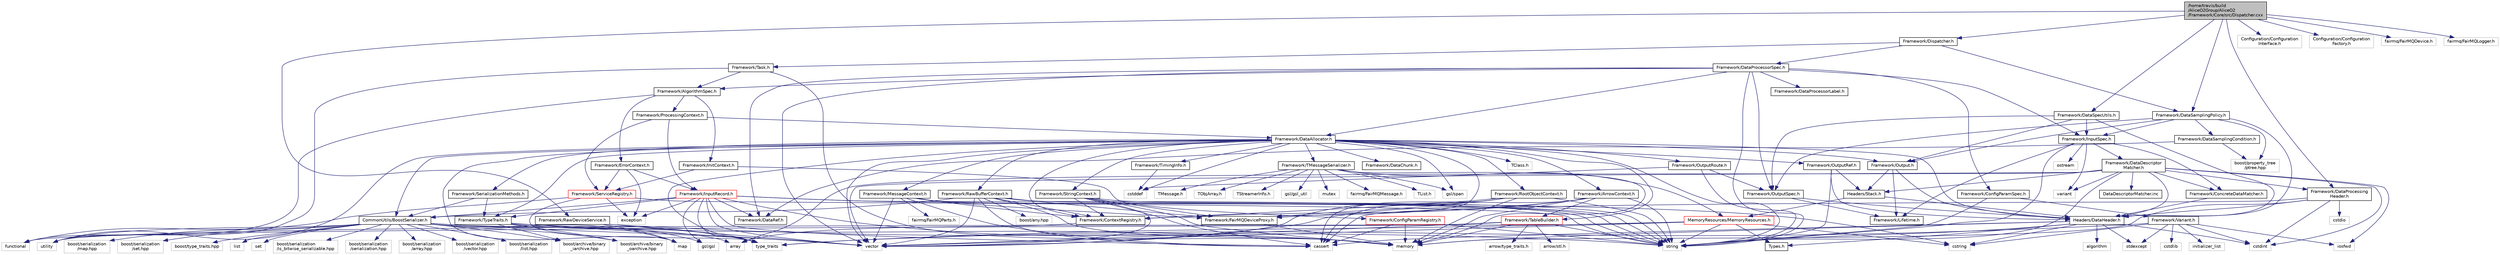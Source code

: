 digraph "/home/travis/build/AliceO2Group/AliceO2/Framework/Core/src/Dispatcher.cxx"
{
 // INTERACTIVE_SVG=YES
  bgcolor="transparent";
  edge [fontname="Helvetica",fontsize="10",labelfontname="Helvetica",labelfontsize="10"];
  node [fontname="Helvetica",fontsize="10",shape=record];
  Node1 [label="/home/travis/build\l/AliceO2Group/AliceO2\l/Framework/Core/src/Dispatcher.cxx",height=0.2,width=0.4,color="black", fillcolor="grey75", style="filled" fontcolor="black"];
  Node1 -> Node2 [color="midnightblue",fontsize="10",style="solid",fontname="Helvetica"];
  Node2 [label="Framework/Dispatcher.h",height=0.2,width=0.4,color="black",URL="$d7/d33/Dispatcher_8h.html",tooltip="Declaration of Dispatcher for O2 Data Sampling. "];
  Node2 -> Node3 [color="midnightblue",fontsize="10",style="solid",fontname="Helvetica"];
  Node3 [label="Framework/DataProcessorSpec.h",height=0.2,width=0.4,color="black",URL="$d0/df4/DataProcessorSpec_8h.html"];
  Node3 -> Node4 [color="midnightblue",fontsize="10",style="solid",fontname="Helvetica"];
  Node4 [label="Framework/AlgorithmSpec.h",height=0.2,width=0.4,color="black",URL="$d0/d14/AlgorithmSpec_8h.html"];
  Node4 -> Node5 [color="midnightblue",fontsize="10",style="solid",fontname="Helvetica"];
  Node5 [label="Framework/ProcessingContext.h",height=0.2,width=0.4,color="black",URL="$de/d6a/ProcessingContext_8h.html"];
  Node5 -> Node6 [color="midnightblue",fontsize="10",style="solid",fontname="Helvetica"];
  Node6 [label="Framework/InputRecord.h",height=0.2,width=0.4,color="red",URL="$d6/d5c/InputRecord_8h.html"];
  Node6 -> Node7 [color="midnightblue",fontsize="10",style="solid",fontname="Helvetica"];
  Node7 [label="Framework/DataRef.h",height=0.2,width=0.4,color="black",URL="$d5/dfb/DataRef_8h.html"];
  Node6 -> Node8 [color="midnightblue",fontsize="10",style="solid",fontname="Helvetica"];
  Node8 [label="Framework/TypeTraits.h",height=0.2,width=0.4,color="black",URL="$d0/d95/TypeTraits_8h.html"];
  Node8 -> Node9 [color="midnightblue",fontsize="10",style="solid",fontname="Helvetica"];
  Node9 [label="type_traits",height=0.2,width=0.4,color="grey75"];
  Node8 -> Node10 [color="midnightblue",fontsize="10",style="solid",fontname="Helvetica"];
  Node10 [label="vector",height=0.2,width=0.4,color="grey75"];
  Node8 -> Node11 [color="midnightblue",fontsize="10",style="solid",fontname="Helvetica"];
  Node11 [label="memory",height=0.2,width=0.4,color="grey75"];
  Node8 -> Node12 [color="midnightblue",fontsize="10",style="solid",fontname="Helvetica"];
  Node12 [label="boost/archive/binary\l_iarchive.hpp",height=0.2,width=0.4,color="grey75"];
  Node8 -> Node13 [color="midnightblue",fontsize="10",style="solid",fontname="Helvetica"];
  Node13 [label="boost/archive/binary\l_oarchive.hpp",height=0.2,width=0.4,color="grey75"];
  Node8 -> Node14 [color="midnightblue",fontsize="10",style="solid",fontname="Helvetica"];
  Node14 [label="gsl/gsl",height=0.2,width=0.4,color="grey75"];
  Node6 -> Node15 [color="midnightblue",fontsize="10",style="solid",fontname="Helvetica"];
  Node15 [label="CommonUtils/BoostSerializer.h",height=0.2,width=0.4,color="black",URL="$d7/d91/BoostSerializer_8h.html",tooltip="Templatised boost serializer/deserializer for containers and base types. "];
  Node15 -> Node16 [color="midnightblue",fontsize="10",style="solid",fontname="Helvetica"];
  Node16 [label="utility",height=0.2,width=0.4,color="grey75"];
  Node15 -> Node9 [color="midnightblue",fontsize="10",style="solid",fontname="Helvetica"];
  Node15 -> Node17 [color="midnightblue",fontsize="10",style="solid",fontname="Helvetica"];
  Node17 [label="array",height=0.2,width=0.4,color="grey75"];
  Node15 -> Node10 [color="midnightblue",fontsize="10",style="solid",fontname="Helvetica"];
  Node15 -> Node18 [color="midnightblue",fontsize="10",style="solid",fontname="Helvetica"];
  Node18 [label="list",height=0.2,width=0.4,color="grey75"];
  Node15 -> Node19 [color="midnightblue",fontsize="10",style="solid",fontname="Helvetica"];
  Node19 [label="map",height=0.2,width=0.4,color="grey75"];
  Node15 -> Node20 [color="midnightblue",fontsize="10",style="solid",fontname="Helvetica"];
  Node20 [label="set",height=0.2,width=0.4,color="grey75"];
  Node15 -> Node12 [color="midnightblue",fontsize="10",style="solid",fontname="Helvetica"];
  Node15 -> Node13 [color="midnightblue",fontsize="10",style="solid",fontname="Helvetica"];
  Node15 -> Node21 [color="midnightblue",fontsize="10",style="solid",fontname="Helvetica"];
  Node21 [label="boost/serialization\l/is_bitwise_serializable.hpp",height=0.2,width=0.4,color="grey75"];
  Node15 -> Node22 [color="midnightblue",fontsize="10",style="solid",fontname="Helvetica"];
  Node22 [label="boost/serialization\l/serialization.hpp",height=0.2,width=0.4,color="grey75"];
  Node15 -> Node23 [color="midnightblue",fontsize="10",style="solid",fontname="Helvetica"];
  Node23 [label="boost/serialization\l/array.hpp",height=0.2,width=0.4,color="grey75"];
  Node15 -> Node24 [color="midnightblue",fontsize="10",style="solid",fontname="Helvetica"];
  Node24 [label="boost/serialization\l/vector.hpp",height=0.2,width=0.4,color="grey75"];
  Node15 -> Node25 [color="midnightblue",fontsize="10",style="solid",fontname="Helvetica"];
  Node25 [label="boost/serialization\l/list.hpp",height=0.2,width=0.4,color="grey75"];
  Node15 -> Node26 [color="midnightblue",fontsize="10",style="solid",fontname="Helvetica"];
  Node26 [label="boost/serialization\l/map.hpp",height=0.2,width=0.4,color="grey75"];
  Node15 -> Node27 [color="midnightblue",fontsize="10",style="solid",fontname="Helvetica"];
  Node27 [label="boost/serialization\l/set.hpp",height=0.2,width=0.4,color="grey75"];
  Node15 -> Node28 [color="midnightblue",fontsize="10",style="solid",fontname="Helvetica"];
  Node28 [label="boost/type_traits.hpp",height=0.2,width=0.4,color="grey75"];
  Node6 -> Node14 [color="midnightblue",fontsize="10",style="solid",fontname="Helvetica"];
  Node6 -> Node29 [color="midnightblue",fontsize="10",style="solid",fontname="Helvetica"];
  Node29 [label="string",height=0.2,width=0.4,color="grey75"];
  Node6 -> Node10 [color="midnightblue",fontsize="10",style="solid",fontname="Helvetica"];
  Node6 -> Node30 [color="midnightblue",fontsize="10",style="solid",fontname="Helvetica"];
  Node30 [label="cstring",height=0.2,width=0.4,color="grey75"];
  Node6 -> Node31 [color="midnightblue",fontsize="10",style="solid",fontname="Helvetica"];
  Node31 [label="cassert",height=0.2,width=0.4,color="grey75"];
  Node6 -> Node32 [color="midnightblue",fontsize="10",style="solid",fontname="Helvetica"];
  Node32 [label="exception",height=0.2,width=0.4,color="grey75"];
  Node6 -> Node11 [color="midnightblue",fontsize="10",style="solid",fontname="Helvetica"];
  Node6 -> Node9 [color="midnightblue",fontsize="10",style="solid",fontname="Helvetica"];
  Node5 -> Node33 [color="midnightblue",fontsize="10",style="solid",fontname="Helvetica"];
  Node33 [label="Framework/ServiceRegistry.h",height=0.2,width=0.4,color="red",URL="$d8/d17/ServiceRegistry_8h.html"];
  Node33 -> Node32 [color="midnightblue",fontsize="10",style="solid",fontname="Helvetica"];
  Node33 -> Node34 [color="midnightblue",fontsize="10",style="solid",fontname="Helvetica"];
  Node34 [label="functional",height=0.2,width=0.4,color="grey75"];
  Node33 -> Node29 [color="midnightblue",fontsize="10",style="solid",fontname="Helvetica"];
  Node33 -> Node9 [color="midnightblue",fontsize="10",style="solid",fontname="Helvetica"];
  Node5 -> Node35 [color="midnightblue",fontsize="10",style="solid",fontname="Helvetica"];
  Node35 [label="Framework/DataAllocator.h",height=0.2,width=0.4,color="black",URL="$d1/d28/DataAllocator_8h.html"];
  Node35 -> Node36 [color="midnightblue",fontsize="10",style="solid",fontname="Helvetica"];
  Node36 [label="Framework/ContextRegistry.h",height=0.2,width=0.4,color="black",URL="$df/d2f/ContextRegistry_8h.html"];
  Node36 -> Node17 [color="midnightblue",fontsize="10",style="solid",fontname="Helvetica"];
  Node35 -> Node37 [color="midnightblue",fontsize="10",style="solid",fontname="Helvetica"];
  Node37 [label="Framework/MessageContext.h",height=0.2,width=0.4,color="black",URL="$dc/dc4/MessageContext_8h.html"];
  Node37 -> Node36 [color="midnightblue",fontsize="10",style="solid",fontname="Helvetica"];
  Node37 -> Node38 [color="midnightblue",fontsize="10",style="solid",fontname="Helvetica"];
  Node38 [label="Framework/FairMQDeviceProxy.h",height=0.2,width=0.4,color="black",URL="$d8/d71/FairMQDeviceProxy_8h.html"];
  Node38 -> Node11 [color="midnightblue",fontsize="10",style="solid",fontname="Helvetica"];
  Node37 -> Node39 [color="midnightblue",fontsize="10",style="solid",fontname="Helvetica"];
  Node39 [label="fairmq/FairMQParts.h",height=0.2,width=0.4,color="grey75"];
  Node37 -> Node10 [color="midnightblue",fontsize="10",style="solid",fontname="Helvetica"];
  Node37 -> Node31 [color="midnightblue",fontsize="10",style="solid",fontname="Helvetica"];
  Node37 -> Node29 [color="midnightblue",fontsize="10",style="solid",fontname="Helvetica"];
  Node35 -> Node40 [color="midnightblue",fontsize="10",style="solid",fontname="Helvetica"];
  Node40 [label="Framework/RootObjectContext.h",height=0.2,width=0.4,color="black",URL="$d2/d80/RootObjectContext_8h.html"];
  Node40 -> Node36 [color="midnightblue",fontsize="10",style="solid",fontname="Helvetica"];
  Node40 -> Node38 [color="midnightblue",fontsize="10",style="solid",fontname="Helvetica"];
  Node40 -> Node10 [color="midnightblue",fontsize="10",style="solid",fontname="Helvetica"];
  Node40 -> Node31 [color="midnightblue",fontsize="10",style="solid",fontname="Helvetica"];
  Node40 -> Node29 [color="midnightblue",fontsize="10",style="solid",fontname="Helvetica"];
  Node40 -> Node11 [color="midnightblue",fontsize="10",style="solid",fontname="Helvetica"];
  Node35 -> Node41 [color="midnightblue",fontsize="10",style="solid",fontname="Helvetica"];
  Node41 [label="Framework/StringContext.h",height=0.2,width=0.4,color="black",URL="$dd/df6/StringContext_8h.html"];
  Node41 -> Node36 [color="midnightblue",fontsize="10",style="solid",fontname="Helvetica"];
  Node41 -> Node38 [color="midnightblue",fontsize="10",style="solid",fontname="Helvetica"];
  Node41 -> Node10 [color="midnightblue",fontsize="10",style="solid",fontname="Helvetica"];
  Node41 -> Node31 [color="midnightblue",fontsize="10",style="solid",fontname="Helvetica"];
  Node41 -> Node29 [color="midnightblue",fontsize="10",style="solid",fontname="Helvetica"];
  Node41 -> Node11 [color="midnightblue",fontsize="10",style="solid",fontname="Helvetica"];
  Node35 -> Node42 [color="midnightblue",fontsize="10",style="solid",fontname="Helvetica"];
  Node42 [label="Framework/ArrowContext.h",height=0.2,width=0.4,color="black",URL="$d8/da2/ArrowContext_8h.html"];
  Node42 -> Node36 [color="midnightblue",fontsize="10",style="solid",fontname="Helvetica"];
  Node42 -> Node38 [color="midnightblue",fontsize="10",style="solid",fontname="Helvetica"];
  Node42 -> Node43 [color="midnightblue",fontsize="10",style="solid",fontname="Helvetica"];
  Node43 [label="Framework/TableBuilder.h",height=0.2,width=0.4,color="red",URL="$d5/d98/TableBuilder_8h.html"];
  Node43 -> Node44 [color="midnightblue",fontsize="10",style="solid",fontname="Helvetica"];
  Node44 [label="arrow/stl.h",height=0.2,width=0.4,color="grey75"];
  Node43 -> Node45 [color="midnightblue",fontsize="10",style="solid",fontname="Helvetica"];
  Node45 [label="arrow/type_traits.h",height=0.2,width=0.4,color="grey75"];
  Node43 -> Node34 [color="midnightblue",fontsize="10",style="solid",fontname="Helvetica"];
  Node43 -> Node10 [color="midnightblue",fontsize="10",style="solid",fontname="Helvetica"];
  Node43 -> Node29 [color="midnightblue",fontsize="10",style="solid",fontname="Helvetica"];
  Node43 -> Node11 [color="midnightblue",fontsize="10",style="solid",fontname="Helvetica"];
  Node42 -> Node10 [color="midnightblue",fontsize="10",style="solid",fontname="Helvetica"];
  Node42 -> Node31 [color="midnightblue",fontsize="10",style="solid",fontname="Helvetica"];
  Node42 -> Node29 [color="midnightblue",fontsize="10",style="solid",fontname="Helvetica"];
  Node42 -> Node11 [color="midnightblue",fontsize="10",style="solid",fontname="Helvetica"];
  Node35 -> Node46 [color="midnightblue",fontsize="10",style="solid",fontname="Helvetica"];
  Node46 [label="Framework/RawBufferContext.h",height=0.2,width=0.4,color="black",URL="$d8/d25/RawBufferContext_8h.html",tooltip=" "];
  Node46 -> Node36 [color="midnightblue",fontsize="10",style="solid",fontname="Helvetica"];
  Node46 -> Node38 [color="midnightblue",fontsize="10",style="solid",fontname="Helvetica"];
  Node46 -> Node15 [color="midnightblue",fontsize="10",style="solid",fontname="Helvetica"];
  Node46 -> Node10 [color="midnightblue",fontsize="10",style="solid",fontname="Helvetica"];
  Node46 -> Node31 [color="midnightblue",fontsize="10",style="solid",fontname="Helvetica"];
  Node46 -> Node29 [color="midnightblue",fontsize="10",style="solid",fontname="Helvetica"];
  Node46 -> Node11 [color="midnightblue",fontsize="10",style="solid",fontname="Helvetica"];
  Node46 -> Node47 [color="midnightblue",fontsize="10",style="solid",fontname="Helvetica"];
  Node47 [label="boost/any.hpp",height=0.2,width=0.4,color="grey75"];
  Node35 -> Node15 [color="midnightblue",fontsize="10",style="solid",fontname="Helvetica"];
  Node35 -> Node48 [color="midnightblue",fontsize="10",style="solid",fontname="Helvetica"];
  Node48 [label="Framework/Output.h",height=0.2,width=0.4,color="black",URL="$d3/ddf/Output_8h.html"];
  Node48 -> Node49 [color="midnightblue",fontsize="10",style="solid",fontname="Helvetica"];
  Node49 [label="Headers/DataHeader.h",height=0.2,width=0.4,color="black",URL="$dc/dcd/DataHeader_8h.html"];
  Node49 -> Node50 [color="midnightblue",fontsize="10",style="solid",fontname="Helvetica"];
  Node50 [label="cstdint",height=0.2,width=0.4,color="grey75"];
  Node49 -> Node11 [color="midnightblue",fontsize="10",style="solid",fontname="Helvetica"];
  Node49 -> Node31 [color="midnightblue",fontsize="10",style="solid",fontname="Helvetica"];
  Node49 -> Node30 [color="midnightblue",fontsize="10",style="solid",fontname="Helvetica"];
  Node49 -> Node51 [color="midnightblue",fontsize="10",style="solid",fontname="Helvetica"];
  Node51 [label="algorithm",height=0.2,width=0.4,color="grey75"];
  Node49 -> Node52 [color="midnightblue",fontsize="10",style="solid",fontname="Helvetica"];
  Node52 [label="stdexcept",height=0.2,width=0.4,color="grey75"];
  Node49 -> Node29 [color="midnightblue",fontsize="10",style="solid",fontname="Helvetica"];
  Node49 -> Node53 [color="midnightblue",fontsize="10",style="solid",fontname="Helvetica"];
  Node53 [label="Types.h",height=0.2,width=0.4,color="black",URL="$d7/df8/Types_8h.html"];
  Node48 -> Node54 [color="midnightblue",fontsize="10",style="solid",fontname="Helvetica"];
  Node54 [label="Framework/Lifetime.h",height=0.2,width=0.4,color="black",URL="$dc/dca/Lifetime_8h.html"];
  Node48 -> Node55 [color="midnightblue",fontsize="10",style="solid",fontname="Helvetica"];
  Node55 [label="Headers/Stack.h",height=0.2,width=0.4,color="black",URL="$d4/d00/Headers_2include_2Headers_2Stack_8h.html"];
  Node55 -> Node56 [color="midnightblue",fontsize="10",style="solid",fontname="Helvetica"];
  Node56 [label="MemoryResources/MemoryResources.h",height=0.2,width=0.4,color="red",URL="$dc/d03/MemoryResources_8h.html"];
  Node56 -> Node30 [color="midnightblue",fontsize="10",style="solid",fontname="Helvetica"];
  Node56 -> Node29 [color="midnightblue",fontsize="10",style="solid",fontname="Helvetica"];
  Node56 -> Node9 [color="midnightblue",fontsize="10",style="solid",fontname="Helvetica"];
  Node56 -> Node16 [color="midnightblue",fontsize="10",style="solid",fontname="Helvetica"];
  Node56 -> Node10 [color="midnightblue",fontsize="10",style="solid",fontname="Helvetica"];
  Node56 -> Node53 [color="midnightblue",fontsize="10",style="solid",fontname="Helvetica"];
  Node55 -> Node49 [color="midnightblue",fontsize="10",style="solid",fontname="Helvetica"];
  Node35 -> Node57 [color="midnightblue",fontsize="10",style="solid",fontname="Helvetica"];
  Node57 [label="Framework/OutputRef.h",height=0.2,width=0.4,color="black",URL="$d6/d5a/OutputRef_8h.html"];
  Node57 -> Node49 [color="midnightblue",fontsize="10",style="solid",fontname="Helvetica"];
  Node57 -> Node55 [color="midnightblue",fontsize="10",style="solid",fontname="Helvetica"];
  Node57 -> Node29 [color="midnightblue",fontsize="10",style="solid",fontname="Helvetica"];
  Node35 -> Node58 [color="midnightblue",fontsize="10",style="solid",fontname="Helvetica"];
  Node58 [label="Framework/OutputRoute.h",height=0.2,width=0.4,color="black",URL="$d6/df4/OutputRoute_8h.html"];
  Node58 -> Node59 [color="midnightblue",fontsize="10",style="solid",fontname="Helvetica"];
  Node59 [label="Framework/OutputSpec.h",height=0.2,width=0.4,color="black",URL="$db/d2d/OutputSpec_8h.html"];
  Node59 -> Node49 [color="midnightblue",fontsize="10",style="solid",fontname="Helvetica"];
  Node59 -> Node54 [color="midnightblue",fontsize="10",style="solid",fontname="Helvetica"];
  Node58 -> Node60 [color="midnightblue",fontsize="10",style="solid",fontname="Helvetica"];
  Node60 [label="cstddef",height=0.2,width=0.4,color="grey75"];
  Node58 -> Node29 [color="midnightblue",fontsize="10",style="solid",fontname="Helvetica"];
  Node35 -> Node61 [color="midnightblue",fontsize="10",style="solid",fontname="Helvetica"];
  Node61 [label="Framework/DataChunk.h",height=0.2,width=0.4,color="black",URL="$d7/d31/DataChunk_8h.html"];
  Node35 -> Node38 [color="midnightblue",fontsize="10",style="solid",fontname="Helvetica"];
  Node35 -> Node62 [color="midnightblue",fontsize="10",style="solid",fontname="Helvetica"];
  Node62 [label="Framework/TimingInfo.h",height=0.2,width=0.4,color="black",URL="$da/d2b/TimingInfo_8h.html"];
  Node62 -> Node60 [color="midnightblue",fontsize="10",style="solid",fontname="Helvetica"];
  Node35 -> Node63 [color="midnightblue",fontsize="10",style="solid",fontname="Helvetica"];
  Node63 [label="Framework/TMessageSerializer.h",height=0.2,width=0.4,color="black",URL="$d8/d3c/TMessageSerializer_8h.html"];
  Node63 -> Node64 [color="midnightblue",fontsize="10",style="solid",fontname="Helvetica"];
  Node64 [label="fairmq/FairMQMessage.h",height=0.2,width=0.4,color="grey75"];
  Node63 -> Node65 [color="midnightblue",fontsize="10",style="solid",fontname="Helvetica"];
  Node65 [label="TList.h",height=0.2,width=0.4,color="grey75"];
  Node63 -> Node66 [color="midnightblue",fontsize="10",style="solid",fontname="Helvetica"];
  Node66 [label="TMessage.h",height=0.2,width=0.4,color="grey75"];
  Node63 -> Node67 [color="midnightblue",fontsize="10",style="solid",fontname="Helvetica"];
  Node67 [label="TObjArray.h",height=0.2,width=0.4,color="grey75"];
  Node63 -> Node68 [color="midnightblue",fontsize="10",style="solid",fontname="Helvetica"];
  Node68 [label="TStreamerInfo.h",height=0.2,width=0.4,color="grey75"];
  Node63 -> Node69 [color="midnightblue",fontsize="10",style="solid",fontname="Helvetica"];
  Node69 [label="gsl/gsl_util",height=0.2,width=0.4,color="grey75"];
  Node63 -> Node70 [color="midnightblue",fontsize="10",style="solid",fontname="Helvetica"];
  Node70 [label="gsl/span",height=0.2,width=0.4,color="grey75"];
  Node63 -> Node11 [color="midnightblue",fontsize="10",style="solid",fontname="Helvetica"];
  Node63 -> Node71 [color="midnightblue",fontsize="10",style="solid",fontname="Helvetica"];
  Node71 [label="mutex",height=0.2,width=0.4,color="grey75"];
  Node63 -> Node56 [color="midnightblue",fontsize="10",style="solid",fontname="Helvetica"];
  Node35 -> Node8 [color="midnightblue",fontsize="10",style="solid",fontname="Helvetica"];
  Node35 -> Node72 [color="midnightblue",fontsize="10",style="solid",fontname="Helvetica"];
  Node72 [label="Framework/SerializationMethods.h",height=0.2,width=0.4,color="black",URL="$d1/d53/SerializationMethods_8h.html",tooltip="Type wrappers for enfording a specific serialization method. "];
  Node72 -> Node8 [color="midnightblue",fontsize="10",style="solid",fontname="Helvetica"];
  Node72 -> Node15 [color="midnightblue",fontsize="10",style="solid",fontname="Helvetica"];
  Node35 -> Node43 [color="midnightblue",fontsize="10",style="solid",fontname="Helvetica"];
  Node35 -> Node49 [color="midnightblue",fontsize="10",style="solid",fontname="Helvetica"];
  Node35 -> Node73 [color="midnightblue",fontsize="10",style="solid",fontname="Helvetica"];
  Node73 [label="TClass.h",height=0.2,width=0.4,color="grey75"];
  Node35 -> Node70 [color="midnightblue",fontsize="10",style="solid",fontname="Helvetica"];
  Node35 -> Node10 [color="midnightblue",fontsize="10",style="solid",fontname="Helvetica"];
  Node35 -> Node19 [color="midnightblue",fontsize="10",style="solid",fontname="Helvetica"];
  Node35 -> Node29 [color="midnightblue",fontsize="10",style="solid",fontname="Helvetica"];
  Node35 -> Node16 [color="midnightblue",fontsize="10",style="solid",fontname="Helvetica"];
  Node35 -> Node9 [color="midnightblue",fontsize="10",style="solid",fontname="Helvetica"];
  Node35 -> Node60 [color="midnightblue",fontsize="10",style="solid",fontname="Helvetica"];
  Node4 -> Node74 [color="midnightblue",fontsize="10",style="solid",fontname="Helvetica"];
  Node74 [label="Framework/ErrorContext.h",height=0.2,width=0.4,color="black",URL="$d7/dad/ErrorContext_8h.html"];
  Node74 -> Node6 [color="midnightblue",fontsize="10",style="solid",fontname="Helvetica"];
  Node74 -> Node33 [color="midnightblue",fontsize="10",style="solid",fontname="Helvetica"];
  Node74 -> Node32 [color="midnightblue",fontsize="10",style="solid",fontname="Helvetica"];
  Node4 -> Node75 [color="midnightblue",fontsize="10",style="solid",fontname="Helvetica"];
  Node75 [label="Framework/InitContext.h",height=0.2,width=0.4,color="black",URL="$d4/d2b/InitContext_8h.html"];
  Node75 -> Node76 [color="midnightblue",fontsize="10",style="solid",fontname="Helvetica"];
  Node76 [label="Framework/ConfigParamRegistry.h",height=0.2,width=0.4,color="red",URL="$de/dc6/ConfigParamRegistry_8h.html"];
  Node76 -> Node11 [color="midnightblue",fontsize="10",style="solid",fontname="Helvetica"];
  Node76 -> Node29 [color="midnightblue",fontsize="10",style="solid",fontname="Helvetica"];
  Node76 -> Node31 [color="midnightblue",fontsize="10",style="solid",fontname="Helvetica"];
  Node75 -> Node33 [color="midnightblue",fontsize="10",style="solid",fontname="Helvetica"];
  Node4 -> Node34 [color="midnightblue",fontsize="10",style="solid",fontname="Helvetica"];
  Node3 -> Node77 [color="midnightblue",fontsize="10",style="solid",fontname="Helvetica"];
  Node77 [label="Framework/ConfigParamSpec.h",height=0.2,width=0.4,color="black",URL="$d0/d1c/ConfigParamSpec_8h.html"];
  Node77 -> Node78 [color="midnightblue",fontsize="10",style="solid",fontname="Helvetica"];
  Node78 [label="Framework/Variant.h",height=0.2,width=0.4,color="black",URL="$de/d56/Variant_8h.html"];
  Node78 -> Node9 [color="midnightblue",fontsize="10",style="solid",fontname="Helvetica"];
  Node78 -> Node30 [color="midnightblue",fontsize="10",style="solid",fontname="Helvetica"];
  Node78 -> Node50 [color="midnightblue",fontsize="10",style="solid",fontname="Helvetica"];
  Node78 -> Node79 [color="midnightblue",fontsize="10",style="solid",fontname="Helvetica"];
  Node79 [label="cstdlib",height=0.2,width=0.4,color="grey75"];
  Node78 -> Node52 [color="midnightblue",fontsize="10",style="solid",fontname="Helvetica"];
  Node78 -> Node80 [color="midnightblue",fontsize="10",style="solid",fontname="Helvetica"];
  Node80 [label="iosfwd",height=0.2,width=0.4,color="grey75"];
  Node78 -> Node81 [color="midnightblue",fontsize="10",style="solid",fontname="Helvetica"];
  Node81 [label="initializer_list",height=0.2,width=0.4,color="grey75"];
  Node77 -> Node29 [color="midnightblue",fontsize="10",style="solid",fontname="Helvetica"];
  Node3 -> Node35 [color="midnightblue",fontsize="10",style="solid",fontname="Helvetica"];
  Node3 -> Node82 [color="midnightblue",fontsize="10",style="solid",fontname="Helvetica"];
  Node82 [label="Framework/DataProcessorLabel.h",height=0.2,width=0.4,color="black",URL="$d1/df2/DataProcessorLabel_8h.html"];
  Node3 -> Node7 [color="midnightblue",fontsize="10",style="solid",fontname="Helvetica"];
  Node3 -> Node83 [color="midnightblue",fontsize="10",style="solid",fontname="Helvetica"];
  Node83 [label="Framework/InputSpec.h",height=0.2,width=0.4,color="black",URL="$d5/d3f/InputSpec_8h.html"];
  Node83 -> Node54 [color="midnightblue",fontsize="10",style="solid",fontname="Helvetica"];
  Node83 -> Node84 [color="midnightblue",fontsize="10",style="solid",fontname="Helvetica"];
  Node84 [label="Framework/ConcreteDataMatcher.h",height=0.2,width=0.4,color="black",URL="$d0/d1b/ConcreteDataMatcher_8h.html"];
  Node84 -> Node49 [color="midnightblue",fontsize="10",style="solid",fontname="Helvetica"];
  Node83 -> Node85 [color="midnightblue",fontsize="10",style="solid",fontname="Helvetica"];
  Node85 [label="Framework/DataDescriptor\lMatcher.h",height=0.2,width=0.4,color="black",URL="$d3/da3/DataDescriptorMatcher_8h.html"];
  Node85 -> Node84 [color="midnightblue",fontsize="10",style="solid",fontname="Helvetica"];
  Node85 -> Node86 [color="midnightblue",fontsize="10",style="solid",fontname="Helvetica"];
  Node86 [label="Framework/DataProcessing\lHeader.h",height=0.2,width=0.4,color="black",URL="$d6/dc9/DataProcessingHeader_8h.html"];
  Node86 -> Node49 [color="midnightblue",fontsize="10",style="solid",fontname="Helvetica"];
  Node86 -> Node50 [color="midnightblue",fontsize="10",style="solid",fontname="Helvetica"];
  Node86 -> Node87 [color="midnightblue",fontsize="10",style="solid",fontname="Helvetica"];
  Node87 [label="cstdio",height=0.2,width=0.4,color="grey75"];
  Node86 -> Node11 [color="midnightblue",fontsize="10",style="solid",fontname="Helvetica"];
  Node86 -> Node31 [color="midnightblue",fontsize="10",style="solid",fontname="Helvetica"];
  Node85 -> Node49 [color="midnightblue",fontsize="10",style="solid",fontname="Helvetica"];
  Node85 -> Node55 [color="midnightblue",fontsize="10",style="solid",fontname="Helvetica"];
  Node85 -> Node17 [color="midnightblue",fontsize="10",style="solid",fontname="Helvetica"];
  Node85 -> Node50 [color="midnightblue",fontsize="10",style="solid",fontname="Helvetica"];
  Node85 -> Node80 [color="midnightblue",fontsize="10",style="solid",fontname="Helvetica"];
  Node85 -> Node29 [color="midnightblue",fontsize="10",style="solid",fontname="Helvetica"];
  Node85 -> Node88 [color="midnightblue",fontsize="10",style="solid",fontname="Helvetica"];
  Node88 [label="variant",height=0.2,width=0.4,color="grey75"];
  Node85 -> Node10 [color="midnightblue",fontsize="10",style="solid",fontname="Helvetica"];
  Node85 -> Node89 [color="midnightblue",fontsize="10",style="solid",fontname="Helvetica"];
  Node89 [label="DataDescriptorMatcher.inc",height=0.2,width=0.4,color="black",URL="$d4/de7/DataDescriptorMatcher_8inc.html"];
  Node83 -> Node29 [color="midnightblue",fontsize="10",style="solid",fontname="Helvetica"];
  Node83 -> Node90 [color="midnightblue",fontsize="10",style="solid",fontname="Helvetica"];
  Node90 [label="ostream",height=0.2,width=0.4,color="grey75"];
  Node83 -> Node88 [color="midnightblue",fontsize="10",style="solid",fontname="Helvetica"];
  Node3 -> Node59 [color="midnightblue",fontsize="10",style="solid",fontname="Helvetica"];
  Node3 -> Node29 [color="midnightblue",fontsize="10",style="solid",fontname="Helvetica"];
  Node3 -> Node10 [color="midnightblue",fontsize="10",style="solid",fontname="Helvetica"];
  Node2 -> Node91 [color="midnightblue",fontsize="10",style="solid",fontname="Helvetica"];
  Node91 [label="Framework/DataSamplingPolicy.h",height=0.2,width=0.4,color="black",URL="$d2/d1b/DataSamplingPolicy_8h.html",tooltip="A declaration of O2 Data Sampling Policy. "];
  Node91 -> Node49 [color="midnightblue",fontsize="10",style="solid",fontname="Helvetica"];
  Node91 -> Node83 [color="midnightblue",fontsize="10",style="solid",fontname="Helvetica"];
  Node91 -> Node48 [color="midnightblue",fontsize="10",style="solid",fontname="Helvetica"];
  Node91 -> Node59 [color="midnightblue",fontsize="10",style="solid",fontname="Helvetica"];
  Node91 -> Node92 [color="midnightblue",fontsize="10",style="solid",fontname="Helvetica"];
  Node92 [label="Framework/DataSamplingCondition.h",height=0.2,width=0.4,color="black",URL="$dd/dcf/DataSamplingCondition_8h.html",tooltip="A standarised data sampling condition, to decide if given data sample should be passed forward..."];
  Node92 -> Node7 [color="midnightblue",fontsize="10",style="solid",fontname="Helvetica"];
  Node92 -> Node93 [color="midnightblue",fontsize="10",style="solid",fontname="Helvetica"];
  Node93 [label="boost/property_tree\l/ptree.hpp",height=0.2,width=0.4,color="grey75"];
  Node91 -> Node93 [color="midnightblue",fontsize="10",style="solid",fontname="Helvetica"];
  Node2 -> Node94 [color="midnightblue",fontsize="10",style="solid",fontname="Helvetica"];
  Node94 [label="Framework/Task.h",height=0.2,width=0.4,color="black",URL="$df/d4f/Task_8h.html"];
  Node94 -> Node4 [color="midnightblue",fontsize="10",style="solid",fontname="Helvetica"];
  Node94 -> Node16 [color="midnightblue",fontsize="10",style="solid",fontname="Helvetica"];
  Node94 -> Node11 [color="midnightblue",fontsize="10",style="solid",fontname="Helvetica"];
  Node1 -> Node95 [color="midnightblue",fontsize="10",style="solid",fontname="Helvetica"];
  Node95 [label="Framework/RawDeviceService.h",height=0.2,width=0.4,color="black",URL="$d9/d66/RawDeviceService_8h.html"];
  Node95 -> Node19 [color="midnightblue",fontsize="10",style="solid",fontname="Helvetica"];
  Node95 -> Node29 [color="midnightblue",fontsize="10",style="solid",fontname="Helvetica"];
  Node95 -> Node10 [color="midnightblue",fontsize="10",style="solid",fontname="Helvetica"];
  Node1 -> Node91 [color="midnightblue",fontsize="10",style="solid",fontname="Helvetica"];
  Node1 -> Node86 [color="midnightblue",fontsize="10",style="solid",fontname="Helvetica"];
  Node1 -> Node96 [color="midnightblue",fontsize="10",style="solid",fontname="Helvetica"];
  Node96 [label="Framework/DataSpecUtils.h",height=0.2,width=0.4,color="black",URL="$d6/d68/DataSpecUtils_8h.html"];
  Node96 -> Node59 [color="midnightblue",fontsize="10",style="solid",fontname="Helvetica"];
  Node96 -> Node83 [color="midnightblue",fontsize="10",style="solid",fontname="Helvetica"];
  Node96 -> Node49 [color="midnightblue",fontsize="10",style="solid",fontname="Helvetica"];
  Node96 -> Node48 [color="midnightblue",fontsize="10",style="solid",fontname="Helvetica"];
  Node1 -> Node97 [color="midnightblue",fontsize="10",style="solid",fontname="Helvetica"];
  Node97 [label="Configuration/Configuration\lInterface.h",height=0.2,width=0.4,color="grey75"];
  Node1 -> Node98 [color="midnightblue",fontsize="10",style="solid",fontname="Helvetica"];
  Node98 [label="Configuration/Configuration\lFactory.h",height=0.2,width=0.4,color="grey75"];
  Node1 -> Node99 [color="midnightblue",fontsize="10",style="solid",fontname="Helvetica"];
  Node99 [label="fairmq/FairMQDevice.h",height=0.2,width=0.4,color="grey75"];
  Node1 -> Node100 [color="midnightblue",fontsize="10",style="solid",fontname="Helvetica"];
  Node100 [label="fairmq/FairMQLogger.h",height=0.2,width=0.4,color="grey75"];
}
